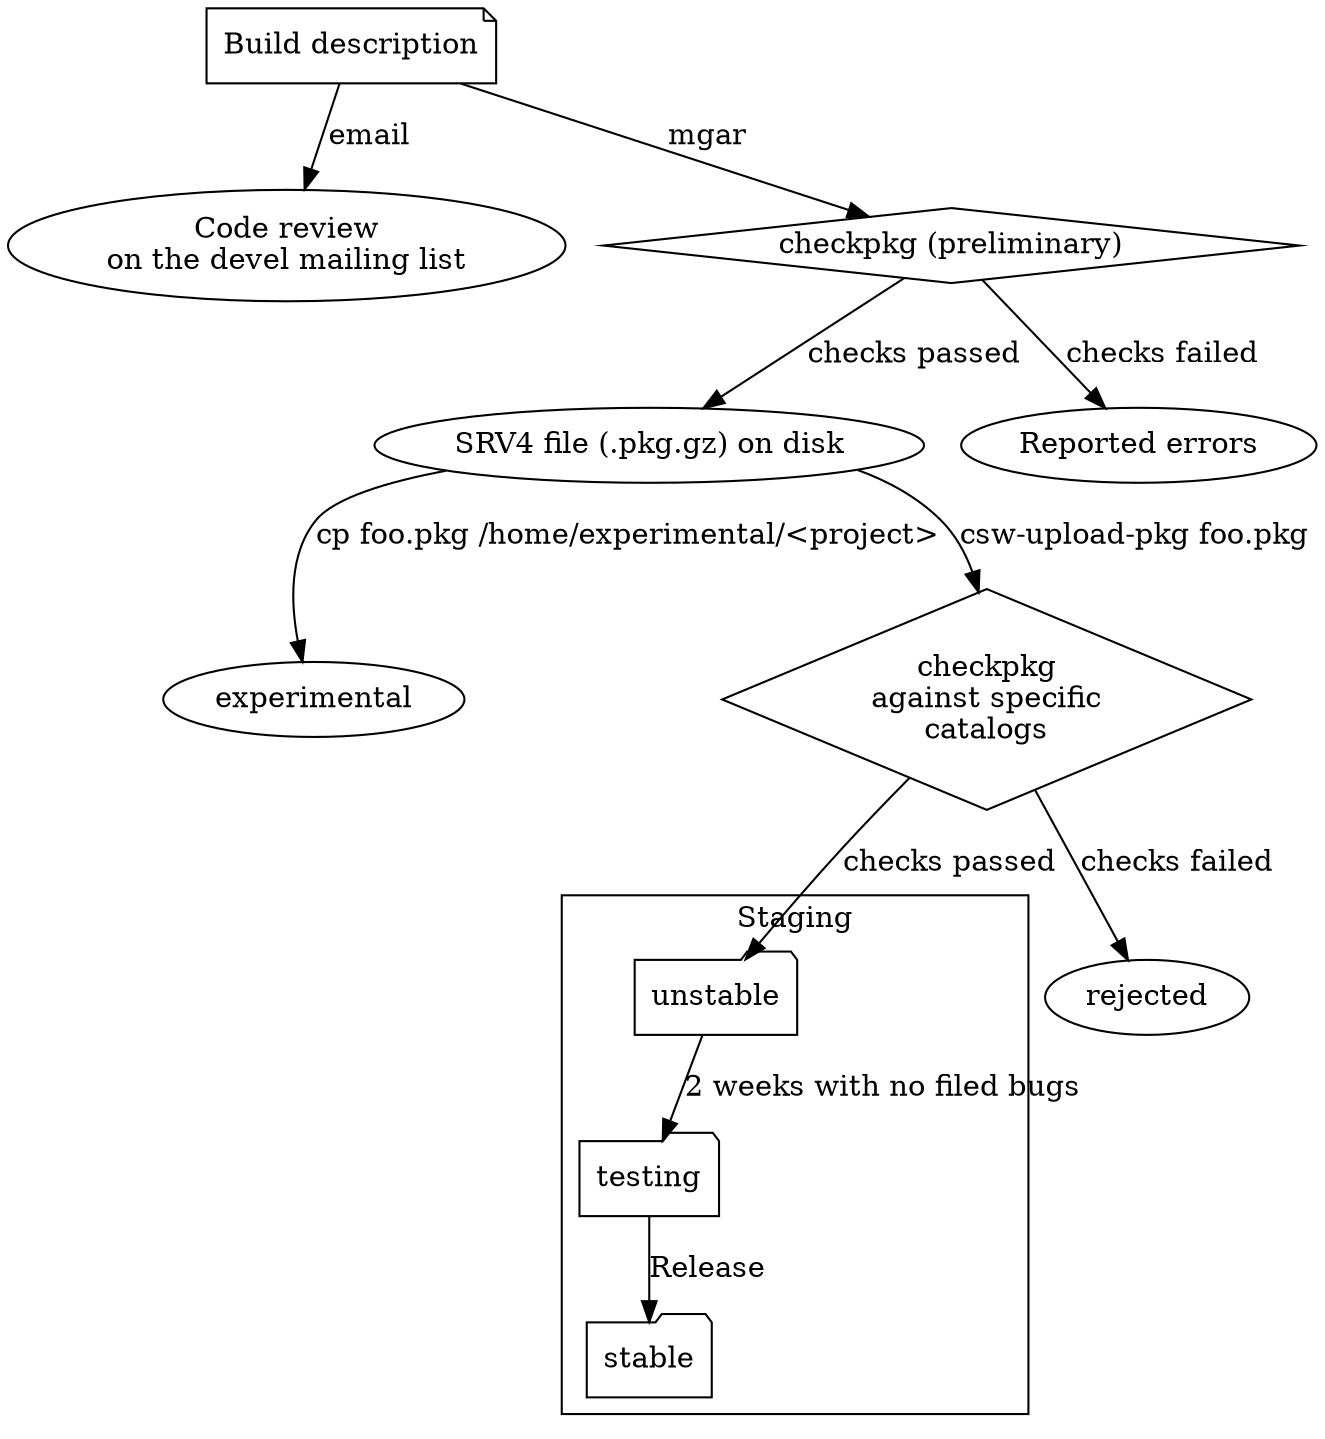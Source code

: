 // Package release workflow
// For the wiki page
// http://wiki.opencsw.org/releases-and-staging
//
// Also relevant:
// http://wiki.opencsw.org/automated-release-process

digraph package_workflow {
	build_description[label="Build description",shape="note"];
	build_description -> code_review [label="email"];
	code_review [label="Code review\non the devel mailing list"];
	srv4_on_disk[label="SRV4 file (.pkg.gz) on disk"];
	build_description -> checkpkg_preliminary [label="mgar"];
	checkpkg_preliminary [label="checkpkg (preliminary)",shape="diamond"];
	checkpkg_preliminary -> srv4_on_disk [label="checks passed"];
	checkpkg_preliminary -> reported_errors [label="checks failed"];
	reported_errors [label="Reported errors"];
	srv4_on_disk -> experimental [label="cp foo.pkg /home/experimental/<project>"];
	srv4_on_disk -> checkpkg [label="csw-upload-pkg foo.pkg"];
	checkpkg [shape="diamond",label="checkpkg\nagainst specific\ncatalogs"];
	checkpkg -> unstable [label="checks passed"];
	checkpkg -> rejected [label="checks failed"];
	unstable -> testing [label="2 weeks with no filed bugs"];
	testing -> stable [label="Release"];
	subgraph cluster0 {
		label="Staging";
		unstable[label="unstable",shape="folder"];
		testing[label="testing",shape="folder"];
		stable[label="stable",shape="folder"];
	}
}
